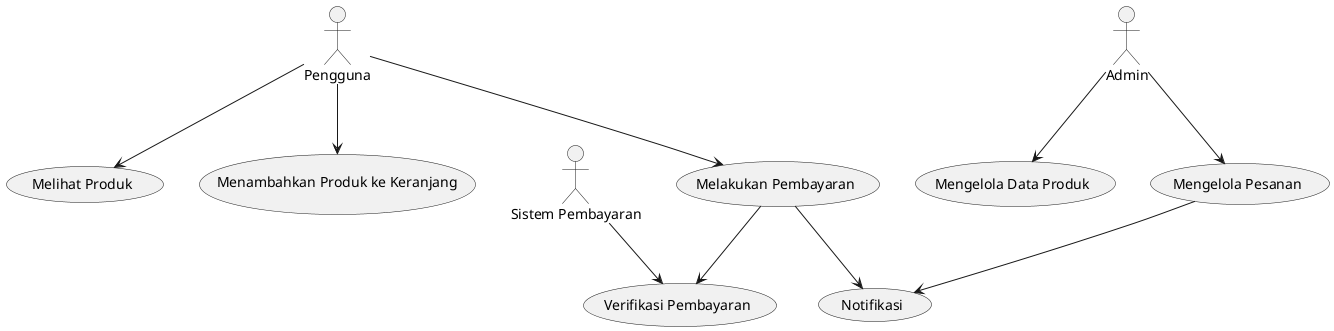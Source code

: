 @startuml
actor Pengguna
actor Admin
actor "Sistem Pembayaran" as PaymentSystem

usecase "Melihat Produk" as UC1
usecase "Menambahkan Produk ke Keranjang" as UC2
usecase "Melakukan Pembayaran" as UC3
usecase "Mengelola Data Produk" as UC4
usecase "Mengelola Pesanan" as UC5
usecase "Verifikasi Pembayaran" as UC6
usecase "Notifikasi" as UC7

Pengguna --> UC1
Pengguna --> UC2
Pengguna --> UC3
PaymentSystem --> UC6
UC3 --> UC6
Admin --> UC4
Admin --> UC5
UC5 --> UC7
UC3 --> UC7

@enduml
